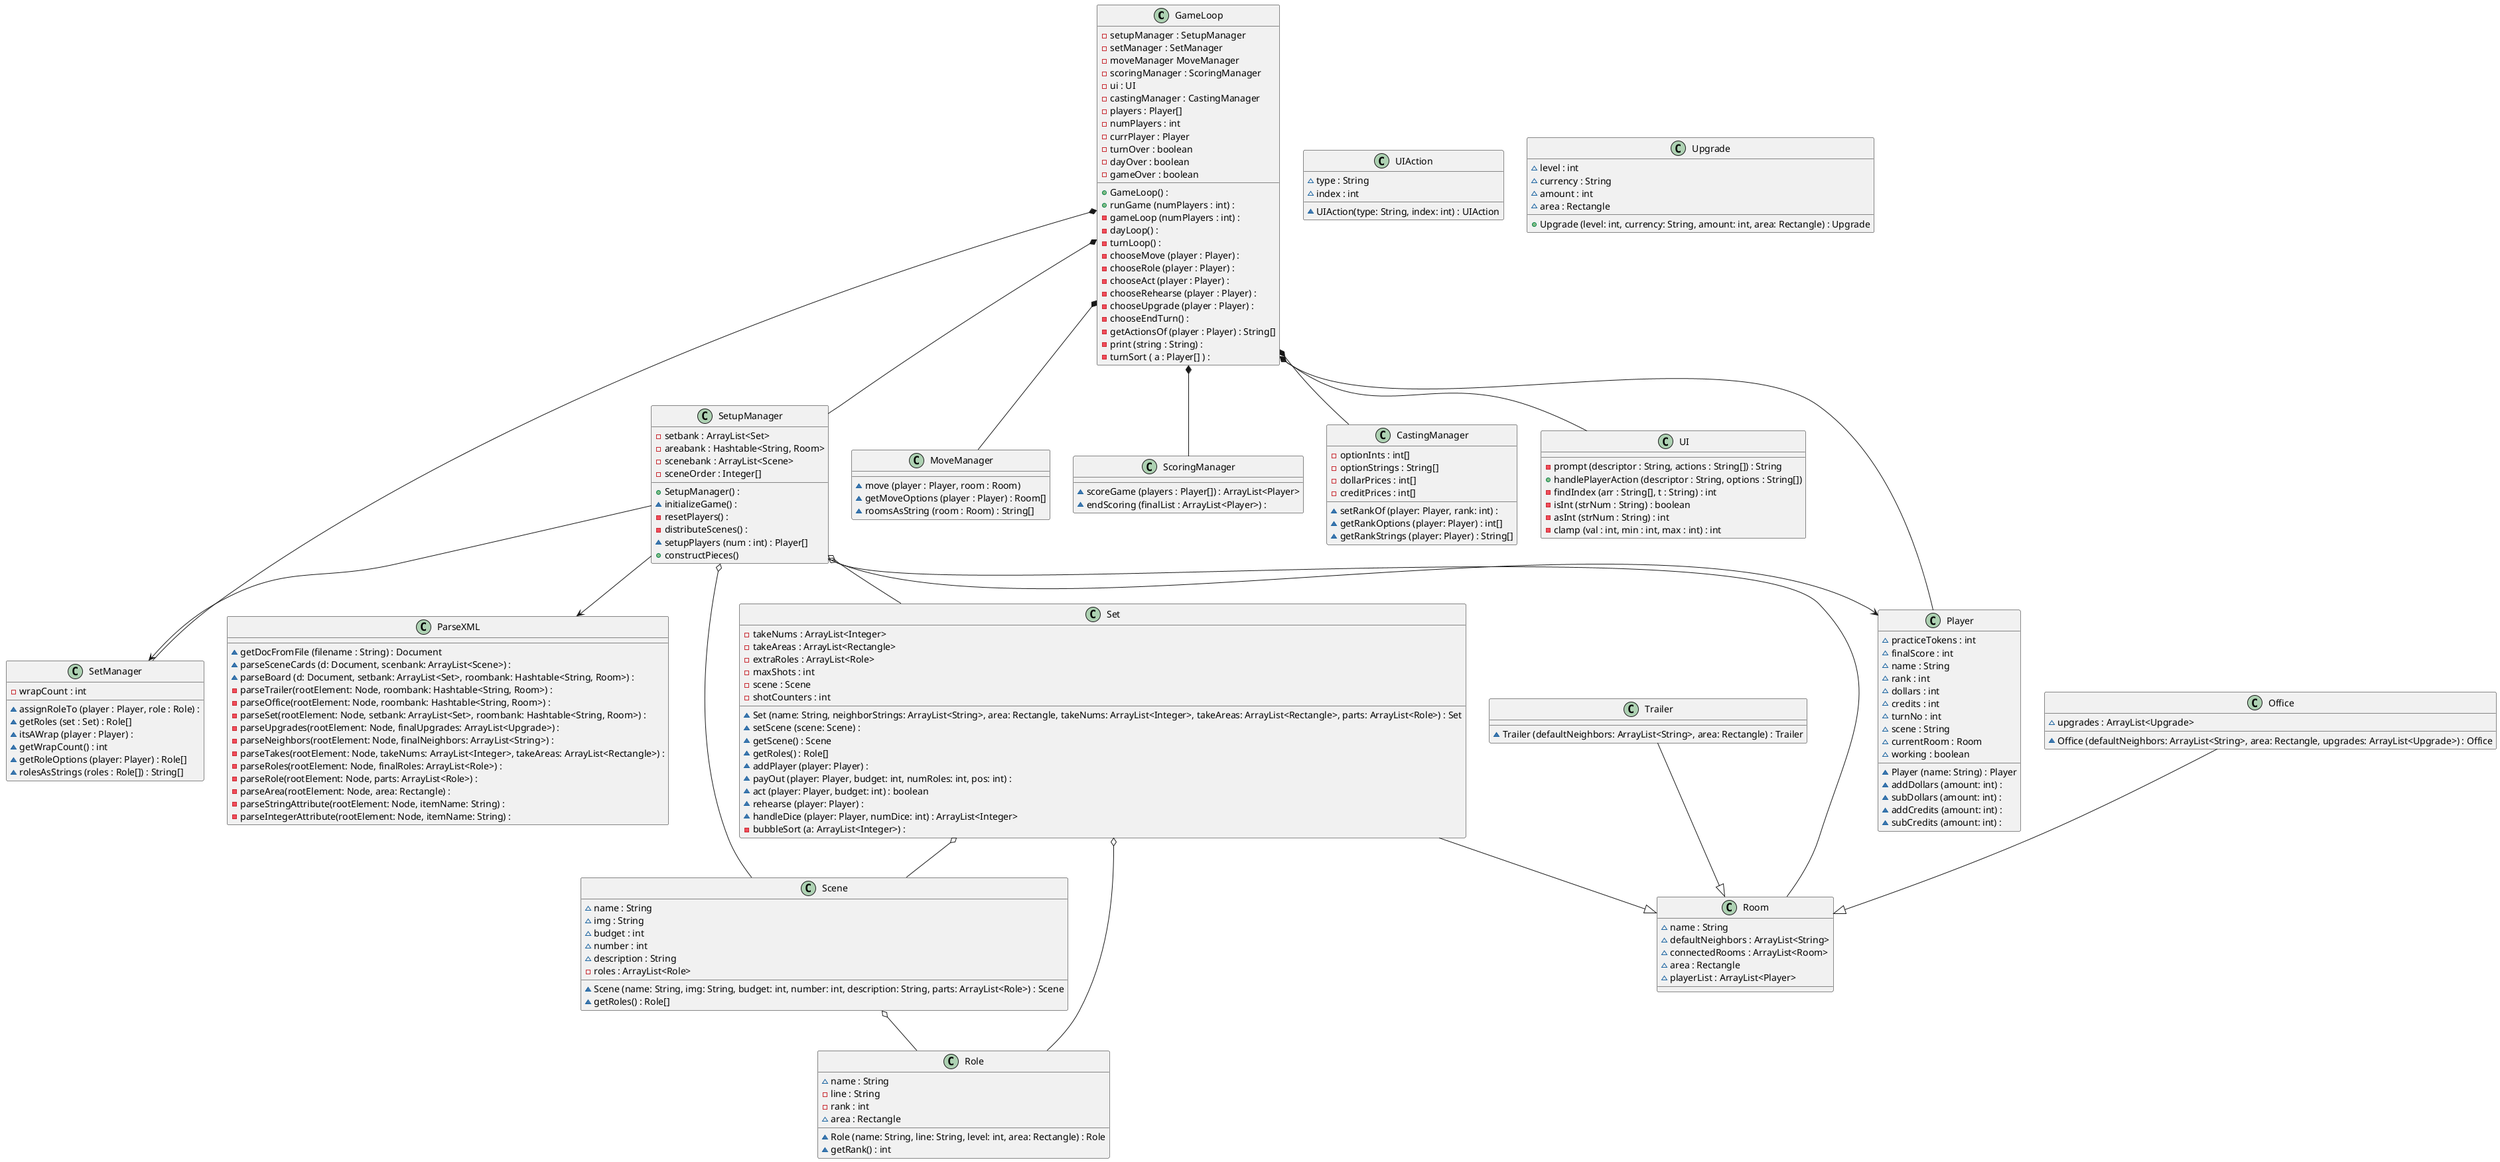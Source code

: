 @startuml

GameLoop *-- SetupManager
GameLoop *-- SetManager
GameLoop *-- MoveManager
GameLoop *-- ScoringManager
GameLoop *-- CastingManager
GameLoop *-- UI
GameLoop o-- Player

SetupManager --> ParseXML
SetupManager o-- Set
SetupManager o-- Room
SetupManager o-- Scene
SetupManager --> Player
SetupManager --> SetManager

' SetManager --> Set
' SetManager --> Player
' SetManager --> Role

' MoveManager --> Player
' MoveManager --> Room

' CastingManager --> Player

' ScoringManager --> Player

Set o-- Scene
Set o-- Role

Scene o-- Role

Set --|> Room
Office --|> Room
Trailer --|> Room

class GameLoop {
    - setupManager : SetupManager
    - setManager : SetManager
    - moveManager MoveManager
    - scoringManager : ScoringManager
    - ui : UI
    - castingManager : CastingManager
    - players : Player[]
    - numPlayers : int
    - currPlayer : Player
    - turnOver : boolean
    - dayOver : boolean
    - gameOver : boolean

    + GameLoop() : 
    + runGame (numPlayers : int) :
    - gameLoop (numPlayers : int) :
    - dayLoop() :
    - turnLoop() :
    - chooseMove (player : Player) :
    - chooseRole (player : Player) :
    - chooseAct (player : Player) :
    - chooseRehearse (player : Player) :
    - chooseUpgrade (player : Player) :
    - chooseEndTurn() :
    - getActionsOf (player : Player) : String[]
    - print (string : String) :
    - turnSort ( a : Player[] ) :
}

class SetupManager {
    - setbank : ArrayList<Set>
    - areabank : Hashtable<String, Room>
    - scenebank : ArrayList<Scene>
    - sceneOrder : Integer[]

    + SetupManager() :
    ~ initializeGame() :
    - resetPlayers() :
    - distributeScenes() :
    ~ setupPlayers (num : int) : Player[]
    + constructPieces()
}

class SetManager {
    - wrapCount : int
    
    ~ assignRoleTo (player : Player, role : Role) :
    ~ getRoles (set : Set) : Role[]
    ~ itsAWrap (player : Player) :
    ~ getWrapCount() : int
    ~ getRoleOptions (player: Player) : Role[]
    ~ rolesAsStrings (roles : Role[]) : String[]
}

class UI {
    - prompt (descriptor : String, actions : String[]) : String
    + handlePlayerAction (descriptor : String, options : String[])
    - findIndex (arr : String[], t : String) : int
    - isInt (strNum : String) : boolean
    - asInt (strNum : String) : int
    - clamp (val : int, min : int, max : int) : int 
}

class MoveManager {
    ~ move (player : Player, room : Room)
    ~ getMoveOptions (player : Player) : Room[]
    ~ roomsAsString (room : Room) : String[]
}

class ScoringManager {
    ~ scoreGame (players : Player[]) : ArrayList<Player>
    ~ endScoring (finalList : ArrayList<Player>) :
}

class CastingManager {
    - optionInts : int[]
    - optionStrings : String[]
    - dollarPrices : int[]
    - creditPrices : int[]

    ~ setRankOf (player: Player, rank: int) :
    ~ getRankOptions (player: Player) : int[]
    ~ getRankStrings (player: Player) : String[]
}

class ParseXML {
    ~ getDocFromFile (filename : String) : Document
    ~ parseSceneCards (d: Document, scenbank: ArrayList<Scene>) :
    ~ parseBoard (d: Document, setbank: ArrayList<Set>, roombank: Hashtable<String, Room>) :
    - parseTrailer(rootElement: Node, roombank: Hashtable<String, Room>) :
    - parseOffice(rootElement: Node, roombank: Hashtable<String, Room>) :
    - parseSet(rootElement: Node, setbank: ArrayList<Set>, roombank: Hashtable<String, Room>) :
    - parseUpgrades(rootElement: Node, finalUpgrades: ArrayList<Upgrade>) :
    - parseNeighbors(rootElement: Node, finalNeighbors: ArrayList<String>) :
    - parseTakes(rootElement: Node, takeNums: ArrayList<Integer>, takeAreas: ArrayList<Rectangle>) :
    - parseRoles(rootElement: Node, finalRoles: ArrayList<Role>) :
    - parseRole(rootElement: Node, parts: ArrayList<Role>) :
    - parseArea(rootElement: Node, area: Rectangle) :
    - parseStringAttribute(rootElement: Node, itemName: String) :
    - parseIntegerAttribute(rootElement: Node, itemName: String) :
}

class UIAction {
    ~ type : String
    ~ index : int

    ~ UIAction(type: String, index: int) : UIAction
}

class Room {
    ~ name : String
    ~ defaultNeighbors : ArrayList<String>
    ~ connectedRooms : ArrayList<Room>
    ~ area : Rectangle
    ~ playerList : ArrayList<Player>
}

class Office {
    ~ upgrades : ArrayList<Upgrade>
    
    ~ Office (defaultNeighbors: ArrayList<String>, area: Rectangle, upgrades: ArrayList<Upgrade>) : Office
}

class Trailer {
    ~ Trailer (defaultNeighbors: ArrayList<String>, area: Rectangle) : Trailer
}

class Set {
    - takeNums : ArrayList<Integer>
    - takeAreas : ArrayList<Rectangle>
    - extraRoles : ArrayList<Role>
    - maxShots : int
    - scene : Scene
    - shotCounters : int

    ~ Set (name: String, neighborStrings: ArrayList<String>, area: Rectangle, takeNums: ArrayList<Integer>, takeAreas: ArrayList<Rectangle>, parts: ArrayList<Role>) : Set
    ~ setScene (scene: Scene) :
    ~ getScene() : Scene
    ~ getRoles() : Role[]
    ~ addPlayer (player: Player) :
    ~ payOut (player: Player, budget: int, numRoles: int, pos: int) :
    ~ act (player: Player, budget: int) : boolean
    ~ rehearse (player: Player) :
    ~ handleDice (player: Player, numDice: int) : ArrayList<Integer>
    - bubbleSort (a: ArrayList<Integer>) :
}

class Upgrade {
    ~ level : int
    ~ currency : String
    ~ amount : int
    ~ area : Rectangle

    + Upgrade (level: int, currency: String, amount: int, area: Rectangle) : Upgrade
}

class Scene {
    ~ name : String
    ~ img : String
    ~ budget : int
    ~ number : int
    ~ description : String
    - roles : ArrayList<Role>

    ~ Scene (name: String, img: String, budget: int, number: int, description: String, parts: ArrayList<Role>) : Scene
    ~ getRoles() : Role[]
}

class Role {
    ~ name : String
    - line : String
    - rank : int
    ~ area : Rectangle

    ~ Role (name: String, line: String, level: int, area: Rectangle) : Role
    ~ getRank() : int
}

class Player {
    ~ practiceTokens : int
    ~ finalScore : int
    ~ name : String
    ~ rank : int
    ~ dollars : int
    ~ credits : int
    ~ turnNo : int
    ~ scene : String
    ~ currentRoom : Room
    ~ working : boolean

    ~ Player (name: String) : Player
    ~ addDollars (amount: int) :
    ~ subDollars (amount: int) :
    ~ addCredits (amount: int) :
    ~ subCredits (amount: int) :
}

@enduml